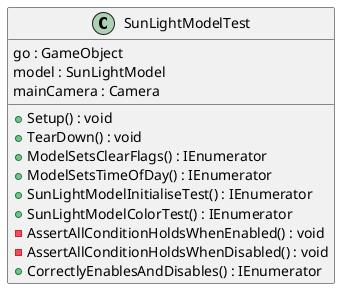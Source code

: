 @startuml
class SunLightModelTest {
    go : GameObject
    model : SunLightModel
    mainCamera : Camera
    + Setup() : void
    + TearDown() : void
    + ModelSetsClearFlags() : IEnumerator
    + ModelSetsTimeOfDay() : IEnumerator
    + SunLightModelInitialiseTest() : IEnumerator
    + SunLightModelColorTest() : IEnumerator
    - AssertAllConditionHoldsWhenEnabled() : void
    - AssertAllConditionHoldsWhenDisabled() : void
    + CorrectlyEnablesAndDisables() : IEnumerator
}
@enduml
